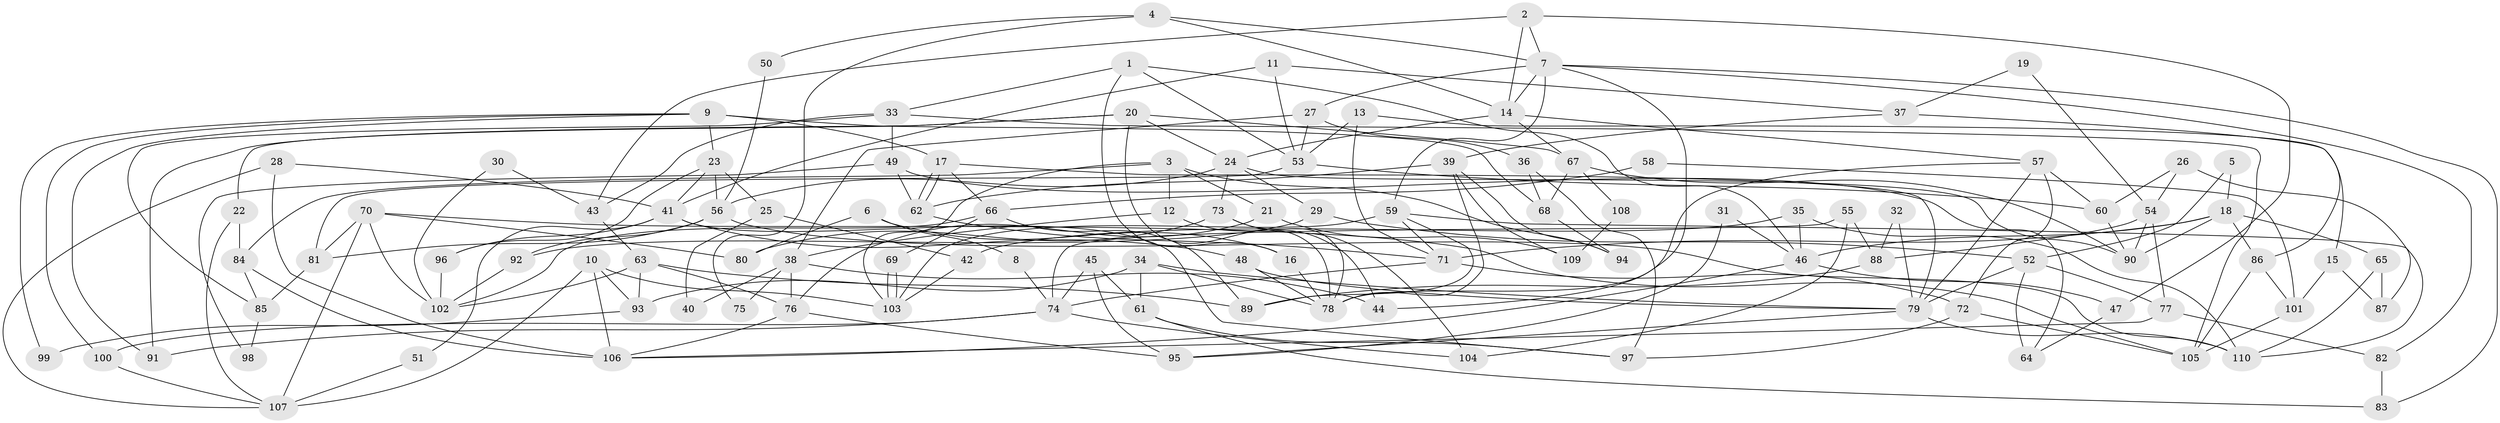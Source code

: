 // Generated by graph-tools (version 1.1) at 2025/11/02/27/25 16:11:22]
// undirected, 110 vertices, 220 edges
graph export_dot {
graph [start="1"]
  node [color=gray90,style=filled];
  1;
  2;
  3;
  4;
  5;
  6;
  7;
  8;
  9;
  10;
  11;
  12;
  13;
  14;
  15;
  16;
  17;
  18;
  19;
  20;
  21;
  22;
  23;
  24;
  25;
  26;
  27;
  28;
  29;
  30;
  31;
  32;
  33;
  34;
  35;
  36;
  37;
  38;
  39;
  40;
  41;
  42;
  43;
  44;
  45;
  46;
  47;
  48;
  49;
  50;
  51;
  52;
  53;
  54;
  55;
  56;
  57;
  58;
  59;
  60;
  61;
  62;
  63;
  64;
  65;
  66;
  67;
  68;
  69;
  70;
  71;
  72;
  73;
  74;
  75;
  76;
  77;
  78;
  79;
  80;
  81;
  82;
  83;
  84;
  85;
  86;
  87;
  88;
  89;
  90;
  91;
  92;
  93;
  94;
  95;
  96;
  97;
  98;
  99;
  100;
  101;
  102;
  103;
  104;
  105;
  106;
  107;
  108;
  109;
  110;
  1 -- 53;
  1 -- 46;
  1 -- 16;
  1 -- 33;
  2 -- 7;
  2 -- 43;
  2 -- 14;
  2 -- 47;
  3 -- 12;
  3 -- 94;
  3 -- 21;
  3 -- 84;
  3 -- 103;
  4 -- 7;
  4 -- 14;
  4 -- 50;
  4 -- 75;
  5 -- 18;
  5 -- 52;
  6 -- 80;
  6 -- 16;
  6 -- 8;
  7 -- 27;
  7 -- 59;
  7 -- 14;
  7 -- 44;
  7 -- 82;
  7 -- 83;
  8 -- 74;
  9 -- 17;
  9 -- 23;
  9 -- 68;
  9 -- 91;
  9 -- 99;
  9 -- 100;
  10 -- 107;
  10 -- 103;
  10 -- 93;
  10 -- 106;
  11 -- 37;
  11 -- 41;
  11 -- 53;
  12 -- 44;
  12 -- 38;
  13 -- 71;
  13 -- 53;
  13 -- 15;
  14 -- 24;
  14 -- 57;
  14 -- 67;
  15 -- 101;
  15 -- 87;
  16 -- 78;
  17 -- 79;
  17 -- 62;
  17 -- 62;
  17 -- 66;
  18 -- 46;
  18 -- 90;
  18 -- 65;
  18 -- 71;
  18 -- 86;
  19 -- 37;
  19 -- 54;
  20 -- 24;
  20 -- 91;
  20 -- 22;
  20 -- 67;
  20 -- 78;
  21 -- 76;
  21 -- 109;
  22 -- 84;
  22 -- 107;
  23 -- 56;
  23 -- 96;
  23 -- 25;
  23 -- 41;
  24 -- 56;
  24 -- 29;
  24 -- 73;
  24 -- 90;
  25 -- 42;
  25 -- 40;
  26 -- 60;
  26 -- 87;
  26 -- 54;
  27 -- 36;
  27 -- 53;
  27 -- 38;
  28 -- 106;
  28 -- 107;
  28 -- 41;
  29 -- 52;
  29 -- 92;
  30 -- 102;
  30 -- 43;
  31 -- 95;
  31 -- 46;
  32 -- 79;
  32 -- 88;
  33 -- 105;
  33 -- 43;
  33 -- 49;
  33 -- 85;
  34 -- 93;
  34 -- 78;
  34 -- 61;
  34 -- 79;
  35 -- 110;
  35 -- 46;
  35 -- 42;
  36 -- 68;
  36 -- 97;
  37 -- 39;
  37 -- 86;
  38 -- 76;
  38 -- 40;
  38 -- 44;
  38 -- 75;
  39 -- 78;
  39 -- 62;
  39 -- 94;
  39 -- 109;
  41 -- 48;
  41 -- 51;
  41 -- 96;
  41 -- 97;
  42 -- 103;
  43 -- 63;
  45 -- 61;
  45 -- 74;
  45 -- 95;
  46 -- 106;
  46 -- 47;
  47 -- 64;
  48 -- 78;
  48 -- 79;
  49 -- 62;
  49 -- 64;
  49 -- 98;
  50 -- 56;
  51 -- 107;
  52 -- 79;
  52 -- 77;
  52 -- 64;
  53 -- 60;
  53 -- 81;
  54 -- 90;
  54 -- 77;
  54 -- 88;
  55 -- 74;
  55 -- 88;
  55 -- 104;
  56 -- 110;
  56 -- 92;
  56 -- 81;
  57 -- 79;
  57 -- 60;
  57 -- 72;
  57 -- 78;
  58 -- 101;
  58 -- 66;
  59 -- 103;
  59 -- 71;
  59 -- 89;
  59 -- 110;
  60 -- 90;
  61 -- 83;
  61 -- 97;
  62 -- 71;
  63 -- 76;
  63 -- 89;
  63 -- 93;
  63 -- 102;
  65 -- 110;
  65 -- 87;
  66 -- 102;
  66 -- 69;
  66 -- 89;
  67 -- 68;
  67 -- 90;
  67 -- 108;
  68 -- 94;
  69 -- 103;
  69 -- 103;
  70 -- 107;
  70 -- 81;
  70 -- 80;
  70 -- 102;
  70 -- 105;
  71 -- 72;
  71 -- 74;
  72 -- 97;
  72 -- 105;
  73 -- 78;
  73 -- 80;
  73 -- 104;
  74 -- 104;
  74 -- 91;
  74 -- 100;
  76 -- 95;
  76 -- 106;
  77 -- 106;
  77 -- 82;
  79 -- 95;
  79 -- 110;
  81 -- 85;
  82 -- 83;
  84 -- 85;
  84 -- 106;
  85 -- 98;
  86 -- 105;
  86 -- 101;
  88 -- 89;
  92 -- 102;
  93 -- 99;
  96 -- 102;
  100 -- 107;
  101 -- 105;
  108 -- 109;
}
